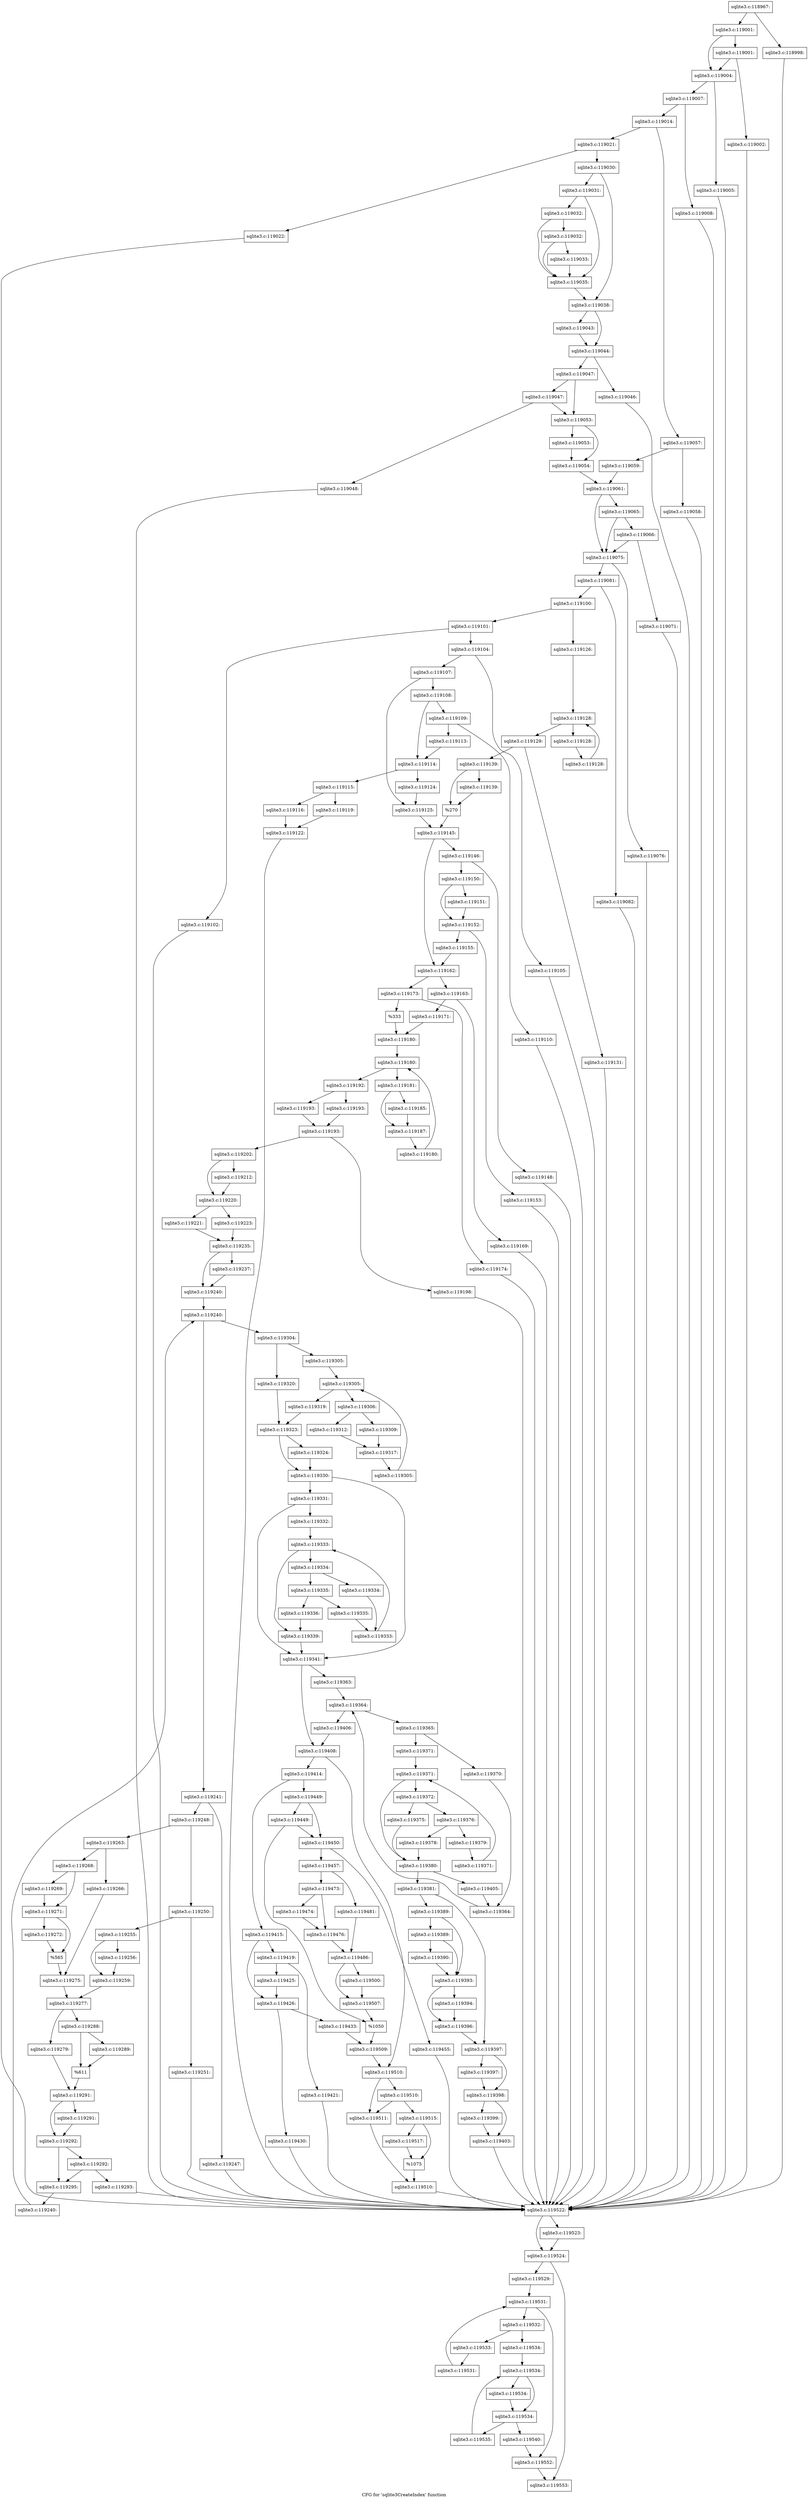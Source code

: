 digraph "CFG for 'sqlite3CreateIndex' function" {
	label="CFG for 'sqlite3CreateIndex' function";

	Node0x55c0f9129d40 [shape=record,label="{sqlite3.c:118967:}"];
	Node0x55c0f9129d40 -> Node0x55c0f91386e0;
	Node0x55c0f9129d40 -> Node0x55c0f9138730;
	Node0x55c0f91386e0 [shape=record,label="{sqlite3.c:118998:}"];
	Node0x55c0f91386e0 -> Node0x55c0f9139370;
	Node0x55c0f9138730 [shape=record,label="{sqlite3.c:119001:}"];
	Node0x55c0f9138730 -> Node0x55c0f9139630;
	Node0x55c0f9138730 -> Node0x55c0f91395e0;
	Node0x55c0f9139630 [shape=record,label="{sqlite3.c:119001:}"];
	Node0x55c0f9139630 -> Node0x55c0f9139590;
	Node0x55c0f9139630 -> Node0x55c0f91395e0;
	Node0x55c0f9139590 [shape=record,label="{sqlite3.c:119002:}"];
	Node0x55c0f9139590 -> Node0x55c0f9139370;
	Node0x55c0f91395e0 [shape=record,label="{sqlite3.c:119004:}"];
	Node0x55c0f91395e0 -> Node0x55c0f9139f20;
	Node0x55c0f91395e0 -> Node0x55c0f9139f70;
	Node0x55c0f9139f20 [shape=record,label="{sqlite3.c:119005:}"];
	Node0x55c0f9139f20 -> Node0x55c0f9139370;
	Node0x55c0f9139f70 [shape=record,label="{sqlite3.c:119007:}"];
	Node0x55c0f9139f70 -> Node0x55c0f913a540;
	Node0x55c0f9139f70 -> Node0x55c0f913a590;
	Node0x55c0f913a540 [shape=record,label="{sqlite3.c:119008:}"];
	Node0x55c0f913a540 -> Node0x55c0f9139370;
	Node0x55c0f913a590 [shape=record,label="{sqlite3.c:119014:}"];
	Node0x55c0f913a590 -> Node0x55c0f913abc0;
	Node0x55c0f913a590 -> Node0x55c0f913ac60;
	Node0x55c0f913abc0 [shape=record,label="{sqlite3.c:119021:}"];
	Node0x55c0f913abc0 -> Node0x55c0f913b490;
	Node0x55c0f913abc0 -> Node0x55c0f913b4e0;
	Node0x55c0f913b490 [shape=record,label="{sqlite3.c:119022:}"];
	Node0x55c0f913b490 -> Node0x55c0f9139370;
	Node0x55c0f913b4e0 [shape=record,label="{sqlite3.c:119030:}"];
	Node0x55c0f913b4e0 -> Node0x55c0f913b960;
	Node0x55c0f913b4e0 -> Node0x55c0f913b910;
	Node0x55c0f913b910 [shape=record,label="{sqlite3.c:119031:}"];
	Node0x55c0f913b910 -> Node0x55c0f913c900;
	Node0x55c0f913b910 -> Node0x55c0f913c600;
	Node0x55c0f913c900 [shape=record,label="{sqlite3.c:119032:}"];
	Node0x55c0f913c900 -> Node0x55c0f913c880;
	Node0x55c0f913c900 -> Node0x55c0f913c600;
	Node0x55c0f913c880 [shape=record,label="{sqlite3.c:119032:}"];
	Node0x55c0f913c880 -> Node0x55c0f61a1610;
	Node0x55c0f913c880 -> Node0x55c0f913c600;
	Node0x55c0f61a1610 [shape=record,label="{sqlite3.c:119033:}"];
	Node0x55c0f61a1610 -> Node0x55c0f913c600;
	Node0x55c0f913c600 [shape=record,label="{sqlite3.c:119035:}"];
	Node0x55c0f913c600 -> Node0x55c0f913b960;
	Node0x55c0f913b960 [shape=record,label="{sqlite3.c:119038:}"];
	Node0x55c0f913b960 -> Node0x55c0f60b3650;
	Node0x55c0f913b960 -> Node0x55c0f913dd10;
	Node0x55c0f60b3650 [shape=record,label="{sqlite3.c:119043:}"];
	Node0x55c0f60b3650 -> Node0x55c0f913dd10;
	Node0x55c0f913dd10 [shape=record,label="{sqlite3.c:119044:}"];
	Node0x55c0f913dd10 -> Node0x55c0f60b36a0;
	Node0x55c0f913dd10 -> Node0x55c0f913ecf0;
	Node0x55c0f60b36a0 [shape=record,label="{sqlite3.c:119046:}"];
	Node0x55c0f60b36a0 -> Node0x55c0f9139370;
	Node0x55c0f913ecf0 [shape=record,label="{sqlite3.c:119047:}"];
	Node0x55c0f913ecf0 -> Node0x55c0f913f0b0;
	Node0x55c0f913ecf0 -> Node0x55c0f913f060;
	Node0x55c0f913f0b0 [shape=record,label="{sqlite3.c:119047:}"];
	Node0x55c0f913f0b0 -> Node0x55c0f913f010;
	Node0x55c0f913f0b0 -> Node0x55c0f913f060;
	Node0x55c0f913f010 [shape=record,label="{sqlite3.c:119048:}"];
	Node0x55c0f913f010 -> Node0x55c0f9139370;
	Node0x55c0f913f060 [shape=record,label="{sqlite3.c:119053:}"];
	Node0x55c0f913f060 -> Node0x55c0f9140110;
	Node0x55c0f913f060 -> Node0x55c0f91400c0;
	Node0x55c0f91400c0 [shape=record,label="{sqlite3.c:119053:}"];
	Node0x55c0f91400c0 -> Node0x55c0f9140110;
	Node0x55c0f9140110 [shape=record,label="{sqlite3.c:119054:}"];
	Node0x55c0f9140110 -> Node0x55c0f913ac10;
	Node0x55c0f913ac60 [shape=record,label="{sqlite3.c:119057:}"];
	Node0x55c0f913ac60 -> Node0x55c0f9140d80;
	Node0x55c0f913ac60 -> Node0x55c0f9140d30;
	Node0x55c0f9140d30 [shape=record,label="{sqlite3.c:119058:}"];
	Node0x55c0f9140d30 -> Node0x55c0f9139370;
	Node0x55c0f9140d80 [shape=record,label="{sqlite3.c:119059:}"];
	Node0x55c0f9140d80 -> Node0x55c0f913ac10;
	Node0x55c0f913ac10 [shape=record,label="{sqlite3.c:119061:}"];
	Node0x55c0f913ac10 -> Node0x55c0f9141cc0;
	Node0x55c0f913ac10 -> Node0x55c0f9141bf0;
	Node0x55c0f9141cc0 [shape=record,label="{sqlite3.c:119065:}"];
	Node0x55c0f9141cc0 -> Node0x55c0f9141c40;
	Node0x55c0f9141cc0 -> Node0x55c0f9141bf0;
	Node0x55c0f9141c40 [shape=record,label="{sqlite3.c:119066:}"];
	Node0x55c0f9141c40 -> Node0x55c0f9141ba0;
	Node0x55c0f9141c40 -> Node0x55c0f9141bf0;
	Node0x55c0f9141ba0 [shape=record,label="{sqlite3.c:119071:}"];
	Node0x55c0f9141ba0 -> Node0x55c0f9139370;
	Node0x55c0f9141bf0 [shape=record,label="{sqlite3.c:119075:}"];
	Node0x55c0f9141bf0 -> Node0x55c0f9143160;
	Node0x55c0f9141bf0 -> Node0x55c0f91431b0;
	Node0x55c0f9143160 [shape=record,label="{sqlite3.c:119076:}"];
	Node0x55c0f9143160 -> Node0x55c0f9139370;
	Node0x55c0f91431b0 [shape=record,label="{sqlite3.c:119081:}"];
	Node0x55c0f91431b0 -> Node0x55c0f9143b00;
	Node0x55c0f91431b0 -> Node0x55c0f9143b50;
	Node0x55c0f9143b00 [shape=record,label="{sqlite3.c:119082:}"];
	Node0x55c0f9143b00 -> Node0x55c0f9139370;
	Node0x55c0f9143b50 [shape=record,label="{sqlite3.c:119100:}"];
	Node0x55c0f9143b50 -> Node0x55c0f91444a0;
	Node0x55c0f9143b50 -> Node0x55c0f9144540;
	Node0x55c0f91444a0 [shape=record,label="{sqlite3.c:119101:}"];
	Node0x55c0f91444a0 -> Node0x55c0f9144ba0;
	Node0x55c0f91444a0 -> Node0x55c0f9144bf0;
	Node0x55c0f9144ba0 [shape=record,label="{sqlite3.c:119102:}"];
	Node0x55c0f9144ba0 -> Node0x55c0f9139370;
	Node0x55c0f9144bf0 [shape=record,label="{sqlite3.c:119104:}"];
	Node0x55c0f9144bf0 -> Node0x55c0f9145020;
	Node0x55c0f9144bf0 -> Node0x55c0f9145070;
	Node0x55c0f9145020 [shape=record,label="{sqlite3.c:119105:}"];
	Node0x55c0f9145020 -> Node0x55c0f9139370;
	Node0x55c0f9145070 [shape=record,label="{sqlite3.c:119107:}"];
	Node0x55c0f9145070 -> Node0x55c0f91459c0;
	Node0x55c0f9145070 -> Node0x55c0f9145970;
	Node0x55c0f9145970 [shape=record,label="{sqlite3.c:119108:}"];
	Node0x55c0f9145970 -> Node0x55c0f9145f60;
	Node0x55c0f9145970 -> Node0x55c0f9145f10;
	Node0x55c0f9145f10 [shape=record,label="{sqlite3.c:119109:}"];
	Node0x55c0f9145f10 -> Node0x55c0f9146480;
	Node0x55c0f9145f10 -> Node0x55c0f91464d0;
	Node0x55c0f9146480 [shape=record,label="{sqlite3.c:119110:}"];
	Node0x55c0f9146480 -> Node0x55c0f9139370;
	Node0x55c0f91464d0 [shape=record,label="{sqlite3.c:119113:}"];
	Node0x55c0f91464d0 -> Node0x55c0f9145f60;
	Node0x55c0f9145f60 [shape=record,label="{sqlite3.c:119114:}"];
	Node0x55c0f9145f60 -> Node0x55c0f91470b0;
	Node0x55c0f9145f60 -> Node0x55c0f9147100;
	Node0x55c0f91470b0 [shape=record,label="{sqlite3.c:119115:}"];
	Node0x55c0f91470b0 -> Node0x55c0f9147960;
	Node0x55c0f91470b0 -> Node0x55c0f91478c0;
	Node0x55c0f91478c0 [shape=record,label="{sqlite3.c:119116:}"];
	Node0x55c0f91478c0 -> Node0x55c0f9147910;
	Node0x55c0f9147960 [shape=record,label="{sqlite3.c:119119:}"];
	Node0x55c0f9147960 -> Node0x55c0f9147910;
	Node0x55c0f9147910 [shape=record,label="{sqlite3.c:119122:}"];
	Node0x55c0f9147910 -> Node0x55c0f9139370;
	Node0x55c0f9147100 [shape=record,label="{sqlite3.c:119124:}"];
	Node0x55c0f9147100 -> Node0x55c0f91459c0;
	Node0x55c0f91459c0 [shape=record,label="{sqlite3.c:119125:}"];
	Node0x55c0f91459c0 -> Node0x55c0f91444f0;
	Node0x55c0f9144540 [shape=record,label="{sqlite3.c:119126:}"];
	Node0x55c0f9144540 -> Node0x55c0f9149420;
	Node0x55c0f9149420 [shape=record,label="{sqlite3.c:119128:}"];
	Node0x55c0f9149420 -> Node0x55c0f9149640;
	Node0x55c0f9149420 -> Node0x55c0f9148f50;
	Node0x55c0f9149640 [shape=record,label="{sqlite3.c:119128:}"];
	Node0x55c0f9149640 -> Node0x55c0f91495b0;
	Node0x55c0f91495b0 [shape=record,label="{sqlite3.c:119128:}"];
	Node0x55c0f91495b0 -> Node0x55c0f9149420;
	Node0x55c0f9148f50 [shape=record,label="{sqlite3.c:119129:}"];
	Node0x55c0f9148f50 -> Node0x55c0f914a780;
	Node0x55c0f9148f50 -> Node0x55c0f914a7d0;
	Node0x55c0f914a780 [shape=record,label="{sqlite3.c:119131:}"];
	Node0x55c0f914a780 -> Node0x55c0f9139370;
	Node0x55c0f914a7d0 [shape=record,label="{sqlite3.c:119139:}"];
	Node0x55c0f914a7d0 -> Node0x55c0f914aca0;
	Node0x55c0f914a7d0 -> Node0x55c0f914acf0;
	Node0x55c0f914aca0 [shape=record,label="{sqlite3.c:119139:}"];
	Node0x55c0f914aca0 -> Node0x55c0f914acf0;
	Node0x55c0f914acf0 [shape=record,label="{%270}"];
	Node0x55c0f914acf0 -> Node0x55c0f91444f0;
	Node0x55c0f91444f0 [shape=record,label="{sqlite3.c:119145:}"];
	Node0x55c0f91444f0 -> Node0x55c0f914b620;
	Node0x55c0f91444f0 -> Node0x55c0f914b5d0;
	Node0x55c0f914b5d0 [shape=record,label="{sqlite3.c:119146:}"];
	Node0x55c0f914b5d0 -> Node0x55c0f914c080;
	Node0x55c0f914b5d0 -> Node0x55c0f914c0d0;
	Node0x55c0f914c080 [shape=record,label="{sqlite3.c:119148:}"];
	Node0x55c0f914c080 -> Node0x55c0f9139370;
	Node0x55c0f914c0d0 [shape=record,label="{sqlite3.c:119150:}"];
	Node0x55c0f914c0d0 -> Node0x55c0f914c540;
	Node0x55c0f914c0d0 -> Node0x55c0f914ca60;
	Node0x55c0f914c540 [shape=record,label="{sqlite3.c:119151:}"];
	Node0x55c0f914c540 -> Node0x55c0f914ca60;
	Node0x55c0f914ca60 [shape=record,label="{sqlite3.c:119152:}"];
	Node0x55c0f914ca60 -> Node0x55c0f914cf50;
	Node0x55c0f914ca60 -> Node0x55c0f914cfa0;
	Node0x55c0f914cf50 [shape=record,label="{sqlite3.c:119153:}"];
	Node0x55c0f914cf50 -> Node0x55c0f9139370;
	Node0x55c0f914cfa0 [shape=record,label="{sqlite3.c:119155:}"];
	Node0x55c0f914cfa0 -> Node0x55c0f914b620;
	Node0x55c0f914b620 [shape=record,label="{sqlite3.c:119162:}"];
	Node0x55c0f914b620 -> Node0x55c0f914d4a0;
	Node0x55c0f914b620 -> Node0x55c0f914d9f0;
	Node0x55c0f914d4a0 [shape=record,label="{sqlite3.c:119163:}"];
	Node0x55c0f914d4a0 -> Node0x55c0f914f7b0;
	Node0x55c0f914d4a0 -> Node0x55c0f914f800;
	Node0x55c0f914f7b0 [shape=record,label="{sqlite3.c:119169:}"];
	Node0x55c0f914f7b0 -> Node0x55c0f9139370;
	Node0x55c0f914f800 [shape=record,label="{sqlite3.c:119171:}"];
	Node0x55c0f914f800 -> Node0x55c0f914d9a0;
	Node0x55c0f914d9f0 [shape=record,label="{sqlite3.c:119173:}"];
	Node0x55c0f914d9f0 -> Node0x55c0f9150270;
	Node0x55c0f914d9f0 -> Node0x55c0f91502c0;
	Node0x55c0f9150270 [shape=record,label="{sqlite3.c:119174:}"];
	Node0x55c0f9150270 -> Node0x55c0f9139370;
	Node0x55c0f91502c0 [shape=record,label="{%333}"];
	Node0x55c0f91502c0 -> Node0x55c0f914d9a0;
	Node0x55c0f914d9a0 [shape=record,label="{sqlite3.c:119180:}"];
	Node0x55c0f914d9a0 -> Node0x55c0f9150a00;
	Node0x55c0f9150a00 [shape=record,label="{sqlite3.c:119180:}"];
	Node0x55c0f9150a00 -> Node0x55c0f9150c20;
	Node0x55c0f9150a00 -> Node0x55c0f9150850;
	Node0x55c0f9150c20 [shape=record,label="{sqlite3.c:119181:}"];
	Node0x55c0f9150c20 -> Node0x55c0f9151a00;
	Node0x55c0f9150c20 -> Node0x55c0f9151a50;
	Node0x55c0f9151a00 [shape=record,label="{sqlite3.c:119185:}"];
	Node0x55c0f9151a00 -> Node0x55c0f9151a50;
	Node0x55c0f9151a50 [shape=record,label="{sqlite3.c:119187:}"];
	Node0x55c0f9151a50 -> Node0x55c0f9150b90;
	Node0x55c0f9150b90 [shape=record,label="{sqlite3.c:119180:}"];
	Node0x55c0f9150b90 -> Node0x55c0f9150a00;
	Node0x55c0f9150850 [shape=record,label="{sqlite3.c:119192:}"];
	Node0x55c0f9150850 -> Node0x55c0f9152d70;
	Node0x55c0f9150850 -> Node0x55c0f9152dc0;
	Node0x55c0f9152d70 [shape=record,label="{sqlite3.c:119193:}"];
	Node0x55c0f9152d70 -> Node0x55c0f9152e10;
	Node0x55c0f9152dc0 [shape=record,label="{sqlite3.c:119193:}"];
	Node0x55c0f9152dc0 -> Node0x55c0f9152e10;
	Node0x55c0f9152e10 [shape=record,label="{sqlite3.c:119193:}"];
	Node0x55c0f9152e10 -> Node0x55c0f60cba20;
	Node0x55c0f9152e10 -> Node0x55c0f9153dd0;
	Node0x55c0f60cba20 [shape=record,label="{sqlite3.c:119198:}"];
	Node0x55c0f60cba20 -> Node0x55c0f9139370;
	Node0x55c0f9153dd0 [shape=record,label="{sqlite3.c:119202:}"];
	Node0x55c0f9153dd0 -> Node0x55c0f91575c0;
	Node0x55c0f9153dd0 -> Node0x55c0f9157610;
	Node0x55c0f91575c0 [shape=record,label="{sqlite3.c:119212:}"];
	Node0x55c0f91575c0 -> Node0x55c0f9157610;
	Node0x55c0f9157610 [shape=record,label="{sqlite3.c:119220:}"];
	Node0x55c0f9157610 -> Node0x55c0f9157b20;
	Node0x55c0f9157610 -> Node0x55c0f9158170;
	Node0x55c0f9157b20 [shape=record,label="{sqlite3.c:119221:}"];
	Node0x55c0f9157b20 -> Node0x55c0f9158120;
	Node0x55c0f9158170 [shape=record,label="{sqlite3.c:119223:}"];
	Node0x55c0f9158170 -> Node0x55c0f9158120;
	Node0x55c0f9158120 [shape=record,label="{sqlite3.c:119235:}"];
	Node0x55c0f9158120 -> Node0x55c0f9159030;
	Node0x55c0f9158120 -> Node0x55c0f9159080;
	Node0x55c0f9159030 [shape=record,label="{sqlite3.c:119237:}"];
	Node0x55c0f9159030 -> Node0x55c0f9159080;
	Node0x55c0f9159080 [shape=record,label="{sqlite3.c:119240:}"];
	Node0x55c0f9159080 -> Node0x55c0f9159b80;
	Node0x55c0f9159b80 [shape=record,label="{sqlite3.c:119240:}"];
	Node0x55c0f9159b80 -> Node0x55c0f9159da0;
	Node0x55c0f9159b80 -> Node0x55c0f91599d0;
	Node0x55c0f9159da0 [shape=record,label="{sqlite3.c:119241:}"];
	Node0x55c0f9159da0 -> Node0x55c0f915b250;
	Node0x55c0f9159da0 -> Node0x55c0f915b340;
	Node0x55c0f915b250 [shape=record,label="{sqlite3.c:119247:}"];
	Node0x55c0f915b250 -> Node0x55c0f9139370;
	Node0x55c0f915b340 [shape=record,label="{sqlite3.c:119248:}"];
	Node0x55c0f915b340 -> Node0x55c0f915bc00;
	Node0x55c0f915b340 -> Node0x55c0f915bca0;
	Node0x55c0f915bc00 [shape=record,label="{sqlite3.c:119250:}"];
	Node0x55c0f915bc00 -> Node0x55c0f915c280;
	Node0x55c0f915bc00 -> Node0x55c0f915c2d0;
	Node0x55c0f915c280 [shape=record,label="{sqlite3.c:119251:}"];
	Node0x55c0f915c280 -> Node0x55c0f9139370;
	Node0x55c0f915c2d0 [shape=record,label="{sqlite3.c:119255:}"];
	Node0x55c0f915c2d0 -> Node0x55c0f915cc10;
	Node0x55c0f915c2d0 -> Node0x55c0f915cc60;
	Node0x55c0f915cc10 [shape=record,label="{sqlite3.c:119256:}"];
	Node0x55c0f915cc10 -> Node0x55c0f915cc60;
	Node0x55c0f915cc60 [shape=record,label="{sqlite3.c:119259:}"];
	Node0x55c0f915cc60 -> Node0x55c0f915bc50;
	Node0x55c0f915bca0 [shape=record,label="{sqlite3.c:119263:}"];
	Node0x55c0f915bca0 -> Node0x55c0f915e4b0;
	Node0x55c0f915bca0 -> Node0x55c0f915e550;
	Node0x55c0f915e4b0 [shape=record,label="{sqlite3.c:119266:}"];
	Node0x55c0f915e4b0 -> Node0x55c0f915e500;
	Node0x55c0f915e550 [shape=record,label="{sqlite3.c:119268:}"];
	Node0x55c0f915e550 -> Node0x55c0f915ed90;
	Node0x55c0f915e550 -> Node0x55c0f915ede0;
	Node0x55c0f915ed90 [shape=record,label="{sqlite3.c:119269:}"];
	Node0x55c0f915ed90 -> Node0x55c0f915ede0;
	Node0x55c0f915ede0 [shape=record,label="{sqlite3.c:119271:}"];
	Node0x55c0f915ede0 -> Node0x55c0f915fb70;
	Node0x55c0f915ede0 -> Node0x55c0f915fbc0;
	Node0x55c0f915fb70 [shape=record,label="{sqlite3.c:119272:}"];
	Node0x55c0f915fb70 -> Node0x55c0f915fbc0;
	Node0x55c0f915fbc0 [shape=record,label="{%565}"];
	Node0x55c0f915fbc0 -> Node0x55c0f915e500;
	Node0x55c0f915e500 [shape=record,label="{sqlite3.c:119275:}"];
	Node0x55c0f915e500 -> Node0x55c0f915bc50;
	Node0x55c0f915bc50 [shape=record,label="{sqlite3.c:119277:}"];
	Node0x55c0f915bc50 -> Node0x55c0f91612b0;
	Node0x55c0f915bc50 -> Node0x55c0f9161350;
	Node0x55c0f91612b0 [shape=record,label="{sqlite3.c:119279:}"];
	Node0x55c0f91612b0 -> Node0x55c0f9161300;
	Node0x55c0f9161350 [shape=record,label="{sqlite3.c:119288:}"];
	Node0x55c0f9161350 -> Node0x55c0f9163130;
	Node0x55c0f9161350 -> Node0x55c0f9163180;
	Node0x55c0f9163130 [shape=record,label="{sqlite3.c:119289:}"];
	Node0x55c0f9163130 -> Node0x55c0f9163180;
	Node0x55c0f9163180 [shape=record,label="{%611}"];
	Node0x55c0f9163180 -> Node0x55c0f9161300;
	Node0x55c0f9161300 [shape=record,label="{sqlite3.c:119291:}"];
	Node0x55c0f9161300 -> Node0x55c0f9163cb0;
	Node0x55c0f9161300 -> Node0x55c0f9163c60;
	Node0x55c0f9163c60 [shape=record,label="{sqlite3.c:119291:}"];
	Node0x55c0f9163c60 -> Node0x55c0f9163cb0;
	Node0x55c0f9163cb0 [shape=record,label="{sqlite3.c:119292:}"];
	Node0x55c0f9163cb0 -> Node0x55c0f9164190;
	Node0x55c0f9163cb0 -> Node0x55c0f91641e0;
	Node0x55c0f91641e0 [shape=record,label="{sqlite3.c:119292:}"];
	Node0x55c0f91641e0 -> Node0x55c0f9164190;
	Node0x55c0f91641e0 -> Node0x55c0f9164140;
	Node0x55c0f9164140 [shape=record,label="{sqlite3.c:119293:}"];
	Node0x55c0f9164140 -> Node0x55c0f9139370;
	Node0x55c0f9164190 [shape=record,label="{sqlite3.c:119295:}"];
	Node0x55c0f9164190 -> Node0x55c0f9159d10;
	Node0x55c0f9159d10 [shape=record,label="{sqlite3.c:119240:}"];
	Node0x55c0f9159d10 -> Node0x55c0f9159b80;
	Node0x55c0f91599d0 [shape=record,label="{sqlite3.c:119304:}"];
	Node0x55c0f91599d0 -> Node0x55c0f9166330;
	Node0x55c0f91599d0 -> Node0x55c0f91663d0;
	Node0x55c0f9166330 [shape=record,label="{sqlite3.c:119305:}"];
	Node0x55c0f9166330 -> Node0x55c0f91667e0;
	Node0x55c0f91667e0 [shape=record,label="{sqlite3.c:119305:}"];
	Node0x55c0f91667e0 -> Node0x55c0f9166a00;
	Node0x55c0f91667e0 -> Node0x55c0f9166630;
	Node0x55c0f9166a00 [shape=record,label="{sqlite3.c:119306:}"];
	Node0x55c0f9166a00 -> Node0x55c0f9167820;
	Node0x55c0f9166a00 -> Node0x55c0f91678c0;
	Node0x55c0f9167820 [shape=record,label="{sqlite3.c:119309:}"];
	Node0x55c0f9167820 -> Node0x55c0f9167870;
	Node0x55c0f91678c0 [shape=record,label="{sqlite3.c:119312:}"];
	Node0x55c0f91678c0 -> Node0x55c0f9167870;
	Node0x55c0f9167870 [shape=record,label="{sqlite3.c:119317:}"];
	Node0x55c0f9167870 -> Node0x55c0f9166970;
	Node0x55c0f9166970 [shape=record,label="{sqlite3.c:119305:}"];
	Node0x55c0f9166970 -> Node0x55c0f91667e0;
	Node0x55c0f9166630 [shape=record,label="{sqlite3.c:119319:}"];
	Node0x55c0f9166630 -> Node0x55c0f9166380;
	Node0x55c0f91663d0 [shape=record,label="{sqlite3.c:119320:}"];
	Node0x55c0f91663d0 -> Node0x55c0f9166380;
	Node0x55c0f9166380 [shape=record,label="{sqlite3.c:119323:}"];
	Node0x55c0f9166380 -> Node0x55c0f916af50;
	Node0x55c0f9166380 -> Node0x55c0f916afa0;
	Node0x55c0f916af50 [shape=record,label="{sqlite3.c:119324:}"];
	Node0x55c0f916af50 -> Node0x55c0f916afa0;
	Node0x55c0f916afa0 [shape=record,label="{sqlite3.c:119330:}"];
	Node0x55c0f916afa0 -> Node0x55c0f916b880;
	Node0x55c0f916afa0 -> Node0x55c0f916b830;
	Node0x55c0f916b880 [shape=record,label="{sqlite3.c:119331:}"];
	Node0x55c0f916b880 -> Node0x55c0f916b7e0;
	Node0x55c0f916b880 -> Node0x55c0f916b830;
	Node0x55c0f916b7e0 [shape=record,label="{sqlite3.c:119332:}"];
	Node0x55c0f916b7e0 -> Node0x55c0f916c7f0;
	Node0x55c0f916c7f0 [shape=record,label="{sqlite3.c:119333:}"];
	Node0x55c0f916c7f0 -> Node0x55c0f916ca10;
	Node0x55c0f916c7f0 -> Node0x55c0f916c640;
	Node0x55c0f916ca10 [shape=record,label="{sqlite3.c:119334:}"];
	Node0x55c0f916ca10 -> Node0x55c0f916d060;
	Node0x55c0f916ca10 -> Node0x55c0f916d0b0;
	Node0x55c0f916d060 [shape=record,label="{sqlite3.c:119334:}"];
	Node0x55c0f916d060 -> Node0x55c0f916c980;
	Node0x55c0f916d0b0 [shape=record,label="{sqlite3.c:119335:}"];
	Node0x55c0f916d0b0 -> Node0x55c0f916d680;
	Node0x55c0f916d0b0 -> Node0x55c0f916d6d0;
	Node0x55c0f916d680 [shape=record,label="{sqlite3.c:119335:}"];
	Node0x55c0f916d680 -> Node0x55c0f916c980;
	Node0x55c0f916d6d0 [shape=record,label="{sqlite3.c:119336:}"];
	Node0x55c0f916d6d0 -> Node0x55c0f916c640;
	Node0x55c0f916c980 [shape=record,label="{sqlite3.c:119333:}"];
	Node0x55c0f916c980 -> Node0x55c0f916c7f0;
	Node0x55c0f916c640 [shape=record,label="{sqlite3.c:119339:}"];
	Node0x55c0f916c640 -> Node0x55c0f916b830;
	Node0x55c0f916b830 [shape=record,label="{sqlite3.c:119341:}"];
	Node0x55c0f916b830 -> Node0x55c0f916e520;
	Node0x55c0f916b830 -> Node0x55c0f916e570;
	Node0x55c0f916e520 [shape=record,label="{sqlite3.c:119363:}"];
	Node0x55c0f916e520 -> Node0x55c0f916f0e0;
	Node0x55c0f916f0e0 [shape=record,label="{sqlite3.c:119364:}"];
	Node0x55c0f916f0e0 -> Node0x55c0f916f300;
	Node0x55c0f916f0e0 -> Node0x55c0f916ed60;
	Node0x55c0f916f300 [shape=record,label="{sqlite3.c:119365:}"];
	Node0x55c0f916f300 -> Node0x55c0f916f9c0;
	Node0x55c0f916f300 -> Node0x55c0f916fa10;
	Node0x55c0f916f9c0 [shape=record,label="{sqlite3.c:119370:}"];
	Node0x55c0f916f9c0 -> Node0x55c0f916f270;
	Node0x55c0f916fa10 [shape=record,label="{sqlite3.c:119371:}"];
	Node0x55c0f916fa10 -> Node0x55c0f9170360;
	Node0x55c0f9170360 [shape=record,label="{sqlite3.c:119371:}"];
	Node0x55c0f9170360 -> Node0x55c0f9170580;
	Node0x55c0f9170360 -> Node0x55c0f91701b0;
	Node0x55c0f9170580 [shape=record,label="{sqlite3.c:119372:}"];
	Node0x55c0f9170580 -> Node0x55c0f9171170;
	Node0x55c0f9170580 -> Node0x55c0f91711c0;
	Node0x55c0f9171170 [shape=record,label="{sqlite3.c:119375:}"];
	Node0x55c0f9171170 -> Node0x55c0f91701b0;
	Node0x55c0f91711c0 [shape=record,label="{sqlite3.c:119376:}"];
	Node0x55c0f91711c0 -> Node0x55c0f9172860;
	Node0x55c0f91711c0 -> Node0x55c0f91728b0;
	Node0x55c0f9172860 [shape=record,label="{sqlite3.c:119378:}"];
	Node0x55c0f9172860 -> Node0x55c0f91701b0;
	Node0x55c0f91728b0 [shape=record,label="{sqlite3.c:119379:}"];
	Node0x55c0f91728b0 -> Node0x55c0f91704f0;
	Node0x55c0f91704f0 [shape=record,label="{sqlite3.c:119371:}"];
	Node0x55c0f91704f0 -> Node0x55c0f9170360;
	Node0x55c0f91701b0 [shape=record,label="{sqlite3.c:119380:}"];
	Node0x55c0f91701b0 -> Node0x55c0f91731b0;
	Node0x55c0f91701b0 -> Node0x55c0f9173200;
	Node0x55c0f91731b0 [shape=record,label="{sqlite3.c:119381:}"];
	Node0x55c0f91731b0 -> Node0x55c0f91737e0;
	Node0x55c0f91731b0 -> Node0x55c0f9173830;
	Node0x55c0f91737e0 [shape=record,label="{sqlite3.c:119389:}"];
	Node0x55c0f91737e0 -> Node0x55c0f9174030;
	Node0x55c0f91737e0 -> Node0x55c0f9174080;
	Node0x55c0f9174080 [shape=record,label="{sqlite3.c:119389:}"];
	Node0x55c0f9174080 -> Node0x55c0f9174030;
	Node0x55c0f9174080 -> Node0x55c0f9173fe0;
	Node0x55c0f9173fe0 [shape=record,label="{sqlite3.c:119390:}"];
	Node0x55c0f9173fe0 -> Node0x55c0f9174030;
	Node0x55c0f9174030 [shape=record,label="{sqlite3.c:119393:}"];
	Node0x55c0f9174030 -> Node0x55c0f9174e40;
	Node0x55c0f9174030 -> Node0x55c0f9174e90;
	Node0x55c0f9174e40 [shape=record,label="{sqlite3.c:119394:}"];
	Node0x55c0f9174e40 -> Node0x55c0f9174e90;
	Node0x55c0f9174e90 [shape=record,label="{sqlite3.c:119396:}"];
	Node0x55c0f9174e90 -> Node0x55c0f9173830;
	Node0x55c0f9173830 [shape=record,label="{sqlite3.c:119397:}"];
	Node0x55c0f9173830 -> Node0x55c0f9175a50;
	Node0x55c0f9173830 -> Node0x55c0f9175aa0;
	Node0x55c0f9175a50 [shape=record,label="{sqlite3.c:119397:}"];
	Node0x55c0f9175a50 -> Node0x55c0f9175aa0;
	Node0x55c0f9175aa0 [shape=record,label="{sqlite3.c:119398:}"];
	Node0x55c0f9175aa0 -> Node0x55c0f9176540;
	Node0x55c0f9175aa0 -> Node0x55c0f9176590;
	Node0x55c0f9176540 [shape=record,label="{sqlite3.c:119399:}"];
	Node0x55c0f9176540 -> Node0x55c0f9176590;
	Node0x55c0f9176590 [shape=record,label="{sqlite3.c:119403:}"];
	Node0x55c0f9176590 -> Node0x55c0f9139370;
	Node0x55c0f9173200 [shape=record,label="{sqlite3.c:119405:}"];
	Node0x55c0f9173200 -> Node0x55c0f916f270;
	Node0x55c0f916f270 [shape=record,label="{sqlite3.c:119364:}"];
	Node0x55c0f916f270 -> Node0x55c0f916f0e0;
	Node0x55c0f916ed60 [shape=record,label="{sqlite3.c:119406:}"];
	Node0x55c0f916ed60 -> Node0x55c0f916e570;
	Node0x55c0f916e570 [shape=record,label="{sqlite3.c:119408:}"];
	Node0x55c0f916e570 -> Node0x55c0f9177ad0;
	Node0x55c0f916e570 -> Node0x55c0f9177a80;
	Node0x55c0f9177a80 [shape=record,label="{sqlite3.c:119414:}"];
	Node0x55c0f9177a80 -> Node0x55c0f9178050;
	Node0x55c0f9177a80 -> Node0x55c0f91780f0;
	Node0x55c0f9178050 [shape=record,label="{sqlite3.c:119415:}"];
	Node0x55c0f9178050 -> Node0x55c0f9178960;
	Node0x55c0f9178050 -> Node0x55c0f91789b0;
	Node0x55c0f9178960 [shape=record,label="{sqlite3.c:119419:}"];
	Node0x55c0f9178960 -> Node0x55c0f9179290;
	Node0x55c0f9178960 -> Node0x55c0f91792e0;
	Node0x55c0f9179290 [shape=record,label="{sqlite3.c:119421:}"];
	Node0x55c0f9179290 -> Node0x55c0f9139370;
	Node0x55c0f91792e0 [shape=record,label="{sqlite3.c:119425:}"];
	Node0x55c0f91792e0 -> Node0x55c0f91789b0;
	Node0x55c0f91789b0 [shape=record,label="{sqlite3.c:119426:}"];
	Node0x55c0f91789b0 -> Node0x55c0f917a700;
	Node0x55c0f91789b0 -> Node0x55c0f917a750;
	Node0x55c0f917a700 [shape=record,label="{sqlite3.c:119430:}"];
	Node0x55c0f917a700 -> Node0x55c0f9139370;
	Node0x55c0f917a750 [shape=record,label="{sqlite3.c:119433:}"];
	Node0x55c0f917a750 -> Node0x55c0f91780a0;
	Node0x55c0f91780f0 [shape=record,label="{sqlite3.c:119449:}"];
	Node0x55c0f91780f0 -> Node0x55c0f917b180;
	Node0x55c0f91780f0 -> Node0x55c0f917b220;
	Node0x55c0f917b220 [shape=record,label="{sqlite3.c:119449:}"];
	Node0x55c0f917b220 -> Node0x55c0f917b180;
	Node0x55c0f917b220 -> Node0x55c0f917b1d0;
	Node0x55c0f917b180 [shape=record,label="{sqlite3.c:119450:}"];
	Node0x55c0f917b180 -> Node0x55c0f917c8a0;
	Node0x55c0f917b180 -> Node0x55c0f917c8f0;
	Node0x55c0f917c8a0 [shape=record,label="{sqlite3.c:119455:}"];
	Node0x55c0f917c8a0 -> Node0x55c0f9139370;
	Node0x55c0f917c8f0 [shape=record,label="{sqlite3.c:119457:}"];
	Node0x55c0f917c8f0 -> Node0x55c0f917d580;
	Node0x55c0f917c8f0 -> Node0x55c0f917d6f0;
	Node0x55c0f917d580 [shape=record,label="{sqlite3.c:119473:}"];
	Node0x55c0f917d580 -> Node0x55c0f917eed0;
	Node0x55c0f917d580 -> Node0x55c0f917ef20;
	Node0x55c0f917eed0 [shape=record,label="{sqlite3.c:119474:}"];
	Node0x55c0f917eed0 -> Node0x55c0f917ef20;
	Node0x55c0f917ef20 [shape=record,label="{sqlite3.c:119476:}"];
	Node0x55c0f917ef20 -> Node0x55c0f917d6a0;
	Node0x55c0f917d6f0 [shape=record,label="{sqlite3.c:119481:}"];
	Node0x55c0f917d6f0 -> Node0x55c0f917d6a0;
	Node0x55c0f917d6a0 [shape=record,label="{sqlite3.c:119486:}"];
	Node0x55c0f917d6a0 -> Node0x55c0f9180270;
	Node0x55c0f917d6a0 -> Node0x55c0f9181900;
	Node0x55c0f9180270 [shape=record,label="{sqlite3.c:119500:}"];
	Node0x55c0f9180270 -> Node0x55c0f9181900;
	Node0x55c0f9181900 [shape=record,label="{sqlite3.c:119507:}"];
	Node0x55c0f9181900 -> Node0x55c0f917b1d0;
	Node0x55c0f917b1d0 [shape=record,label="{%1050}"];
	Node0x55c0f917b1d0 -> Node0x55c0f91780a0;
	Node0x55c0f91780a0 [shape=record,label="{sqlite3.c:119509:}"];
	Node0x55c0f91780a0 -> Node0x55c0f9177ad0;
	Node0x55c0f9177ad0 [shape=record,label="{sqlite3.c:119510:}"];
	Node0x55c0f9177ad0 -> Node0x55c0f60cb9d0;
	Node0x55c0f9177ad0 -> Node0x55c0f840a450;
	Node0x55c0f840a450 [shape=record,label="{sqlite3.c:119510:}"];
	Node0x55c0f840a450 -> Node0x55c0f60cb9d0;
	Node0x55c0f840a450 -> Node0x55c0f9182310;
	Node0x55c0f60cb9d0 [shape=record,label="{sqlite3.c:119511:}"];
	Node0x55c0f60cb9d0 -> Node0x55c0f913e390;
	Node0x55c0f9182310 [shape=record,label="{sqlite3.c:119515:}"];
	Node0x55c0f9182310 -> Node0x55c0f840b5f0;
	Node0x55c0f9182310 -> Node0x55c0f840b640;
	Node0x55c0f840b5f0 [shape=record,label="{sqlite3.c:119517:}"];
	Node0x55c0f840b5f0 -> Node0x55c0f840b640;
	Node0x55c0f840b640 [shape=record,label="{%1075}"];
	Node0x55c0f840b640 -> Node0x55c0f913e390;
	Node0x55c0f913e390 [shape=record,label="{sqlite3.c:119510:}"];
	Node0x55c0f913e390 -> Node0x55c0f9139370;
	Node0x55c0f9139370 [shape=record,label="{sqlite3.c:119522:}"];
	Node0x55c0f9139370 -> Node0x55c0f840c280;
	Node0x55c0f9139370 -> Node0x55c0f840c2d0;
	Node0x55c0f840c280 [shape=record,label="{sqlite3.c:119523:}"];
	Node0x55c0f840c280 -> Node0x55c0f840c2d0;
	Node0x55c0f840c2d0 [shape=record,label="{sqlite3.c:119524:}"];
	Node0x55c0f840c2d0 -> Node0x55c0f840c840;
	Node0x55c0f840c2d0 -> Node0x55c0f840c890;
	Node0x55c0f840c840 [shape=record,label="{sqlite3.c:119529:}"];
	Node0x55c0f840c840 -> Node0x55c0f840d4f0;
	Node0x55c0f840d4f0 [shape=record,label="{sqlite3.c:119531:}"];
	Node0x55c0f840d4f0 -> Node0x55c0f918a830;
	Node0x55c0f840d4f0 -> Node0x55c0f840d1b0;
	Node0x55c0f918a830 [shape=record,label="{sqlite3.c:119532:}"];
	Node0x55c0f918a830 -> Node0x55c0f918b080;
	Node0x55c0f918a830 -> Node0x55c0f918b0d0;
	Node0x55c0f918b080 [shape=record,label="{sqlite3.c:119533:}"];
	Node0x55c0f918b080 -> Node0x55c0f840d680;
	Node0x55c0f918b0d0 [shape=record,label="{sqlite3.c:119534:}"];
	Node0x55c0f918b0d0 -> Node0x55c0f918b630;
	Node0x55c0f918b630 [shape=record,label="{sqlite3.c:119534:}"];
	Node0x55c0f918b630 -> Node0x55c0f918b860;
	Node0x55c0f918b630 -> Node0x55c0f918b810;
	Node0x55c0f918b860 [shape=record,label="{sqlite3.c:119534:}"];
	Node0x55c0f918b860 -> Node0x55c0f918b810;
	Node0x55c0f918b810 [shape=record,label="{sqlite3.c:119534:}"];
	Node0x55c0f918b810 -> Node0x55c0f918c290;
	Node0x55c0f918b810 -> Node0x55c0f918b790;
	Node0x55c0f918c290 [shape=record,label="{sqlite3.c:119535:}"];
	Node0x55c0f918c290 -> Node0x55c0f918b630;
	Node0x55c0f918b790 [shape=record,label="{sqlite3.c:119540:}"];
	Node0x55c0f918b790 -> Node0x55c0f840d1b0;
	Node0x55c0f840d680 [shape=record,label="{sqlite3.c:119531:}"];
	Node0x55c0f840d680 -> Node0x55c0f840d4f0;
	Node0x55c0f840d1b0 [shape=record,label="{sqlite3.c:119552:}"];
	Node0x55c0f840d1b0 -> Node0x55c0f840c890;
	Node0x55c0f840c890 [shape=record,label="{sqlite3.c:119553:}"];
}
